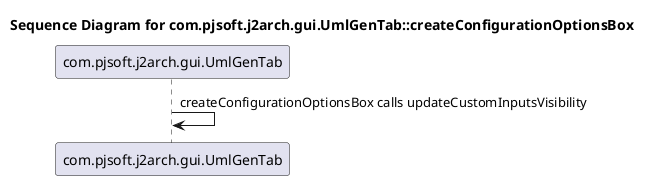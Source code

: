 @startuml
title Sequence Diagram for com.pjsoft.j2arch.gui.UmlGenTab::createConfigurationOptionsBox
com.pjsoft.j2arch.gui.UmlGenTab -> com.pjsoft.j2arch.gui.UmlGenTab : createConfigurationOptionsBox calls updateCustomInputsVisibility
@enduml